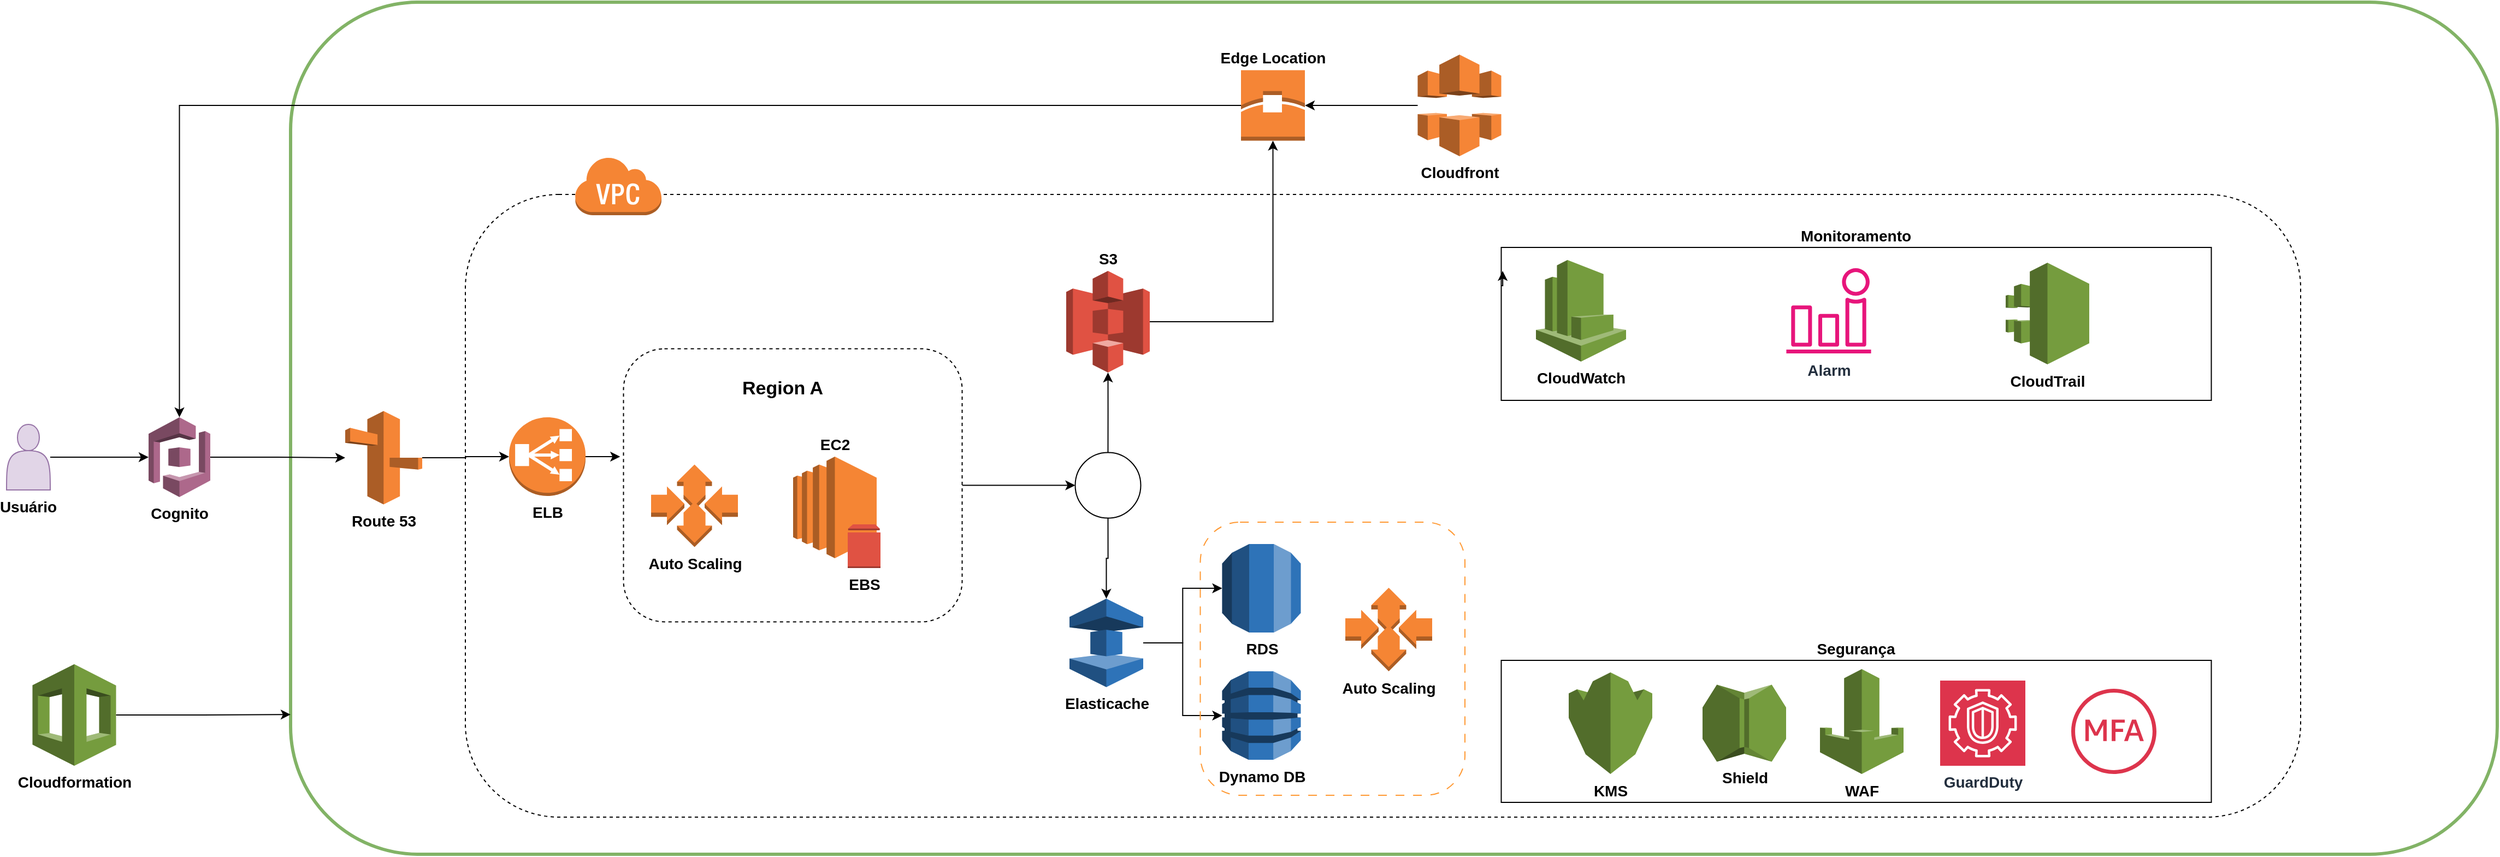 <mxfile version="24.7.17">
  <diagram name="Página-1" id="RxiMuzo80x31uVPLmHSr">
    <mxGraphModel dx="3409" dy="868" grid="1" gridSize="10" guides="1" tooltips="1" connect="1" arrows="1" fold="1" page="1" pageScale="1" pageWidth="1169" pageHeight="827" math="0" shadow="0">
      <root>
        <mxCell id="0" />
        <mxCell id="1" parent="0" />
        <mxCell id="0l3fb_4aUZCiNyScdJ1j-4" value="" style="rounded=1;whiteSpace=wrap;html=1;fillColor=none;strokeColor=#82b366;strokeWidth=3;" parent="1" vertex="1">
          <mxGeometry x="-870" y="24" width="2020" height="780" as="geometry" />
        </mxCell>
        <mxCell id="0l3fb_4aUZCiNyScdJ1j-86" value="" style="edgeStyle=orthogonalEdgeStyle;rounded=0;orthogonalLoop=1;jettySize=auto;html=1;" parent="1" source="0l3fb_4aUZCiNyScdJ1j-1" target="0l3fb_4aUZCiNyScdJ1j-2" edge="1">
          <mxGeometry relative="1" as="geometry" />
        </mxCell>
        <mxCell id="0l3fb_4aUZCiNyScdJ1j-1" value="&lt;b&gt;&lt;font style=&quot;font-size: 14px;&quot;&gt;Usuário&lt;/font&gt;&lt;/b&gt;" style="shape=actor;whiteSpace=wrap;html=1;fillColor=#e1d5e7;strokeColor=#9673a6;labelPosition=center;verticalLabelPosition=bottom;align=center;verticalAlign=top;" parent="1" vertex="1">
          <mxGeometry x="-1130" y="410.5" width="40" height="60" as="geometry" />
        </mxCell>
        <mxCell id="0l3fb_4aUZCiNyScdJ1j-11" value="" style="edgeStyle=orthogonalEdgeStyle;rounded=0;orthogonalLoop=1;jettySize=auto;html=1;" parent="1" source="0l3fb_4aUZCiNyScdJ1j-2" target="0l3fb_4aUZCiNyScdJ1j-10" edge="1">
          <mxGeometry relative="1" as="geometry" />
        </mxCell>
        <mxCell id="0l3fb_4aUZCiNyScdJ1j-2" value="&lt;b&gt;&lt;font style=&quot;font-size: 14px;&quot;&gt;Cognito&lt;/font&gt;&lt;/b&gt;" style="outlineConnect=0;dashed=0;verticalLabelPosition=bottom;verticalAlign=top;align=center;html=1;shape=mxgraph.aws3.cognito;fillColor=#AD688B;gradientColor=none;labelPosition=center;" parent="1" vertex="1">
          <mxGeometry x="-1000" y="404" width="56.5" height="73" as="geometry" />
        </mxCell>
        <mxCell id="0l3fb_4aUZCiNyScdJ1j-8" value="" style="rounded=1;whiteSpace=wrap;html=1;strokeColor=default;dashed=1;" parent="1" vertex="1">
          <mxGeometry x="-710" y="200" width="1680" height="570" as="geometry" />
        </mxCell>
        <mxCell id="0l3fb_4aUZCiNyScdJ1j-9" value="" style="outlineConnect=0;dashed=0;verticalLabelPosition=bottom;verticalAlign=top;align=center;html=1;shape=mxgraph.aws3.virtual_private_cloud;fillColor=#F58534;gradientColor=none;" parent="1" vertex="1">
          <mxGeometry x="-610" y="165" width="79.5" height="54" as="geometry" />
        </mxCell>
        <mxCell id="KC0CEyHyilvrYUhQapxG-1" value="" style="edgeStyle=orthogonalEdgeStyle;rounded=0;orthogonalLoop=1;jettySize=auto;html=1;" edge="1" parent="1" source="0l3fb_4aUZCiNyScdJ1j-10" target="0l3fb_4aUZCiNyScdJ1j-12">
          <mxGeometry relative="1" as="geometry" />
        </mxCell>
        <mxCell id="0l3fb_4aUZCiNyScdJ1j-10" value="&lt;b&gt;&lt;font style=&quot;font-size: 14px;&quot;&gt;Route 53&lt;/font&gt;&lt;/b&gt;" style="outlineConnect=0;dashed=0;verticalLabelPosition=bottom;verticalAlign=top;align=center;html=1;shape=mxgraph.aws3.route_53;fillColor=#F58536;gradientColor=none;" parent="1" vertex="1">
          <mxGeometry x="-820" y="398.25" width="70.5" height="85.5" as="geometry" />
        </mxCell>
        <mxCell id="0l3fb_4aUZCiNyScdJ1j-28" value="&lt;font style=&quot;font-size: 14px;&quot;&gt;&lt;b&gt;Cloudformation&lt;/b&gt;&lt;/font&gt;" style="outlineConnect=0;dashed=0;verticalLabelPosition=bottom;verticalAlign=top;align=center;html=1;shape=mxgraph.aws3.cloudformation;fillColor=#759C3E;gradientColor=none;" parent="1" vertex="1">
          <mxGeometry x="-1106.25" y="630" width="76.5" height="93" as="geometry" />
        </mxCell>
        <mxCell id="0l3fb_4aUZCiNyScdJ1j-31" value="&lt;font style=&quot;font-size: 14px;&quot;&gt;&lt;b&gt;S3&lt;/b&gt;&lt;/font&gt;" style="outlineConnect=0;dashed=0;verticalLabelPosition=top;verticalAlign=bottom;align=center;html=1;shape=mxgraph.aws3.s3;fillColor=#E05243;gradientColor=none;labelPosition=center;" parent="1" vertex="1">
          <mxGeometry x="-160" y="270" width="76.5" height="93" as="geometry" />
        </mxCell>
        <mxCell id="0l3fb_4aUZCiNyScdJ1j-41" style="edgeStyle=orthogonalEdgeStyle;rounded=0;orthogonalLoop=1;jettySize=auto;html=1;" parent="1" source="0l3fb_4aUZCiNyScdJ1j-38" target="0l3fb_4aUZCiNyScdJ1j-2" edge="1">
          <mxGeometry relative="1" as="geometry" />
        </mxCell>
        <mxCell id="0l3fb_4aUZCiNyScdJ1j-38" value="&lt;font style=&quot;font-size: 14px;&quot;&gt;&lt;b&gt;Edge Location&lt;/b&gt;&lt;/font&gt;" style="outlineConnect=0;dashed=0;verticalLabelPosition=top;verticalAlign=bottom;align=center;html=1;shape=mxgraph.aws3.edge_location;fillColor=#F58536;gradientColor=none;labelPosition=center;" parent="1" vertex="1">
          <mxGeometry y="86.25" width="58.5" height="64.5" as="geometry" />
        </mxCell>
        <mxCell id="0l3fb_4aUZCiNyScdJ1j-45" style="edgeStyle=orthogonalEdgeStyle;rounded=0;orthogonalLoop=1;jettySize=auto;html=1;entryX=0;entryY=0.836;entryDx=0;entryDy=0;entryPerimeter=0;" parent="1" source="0l3fb_4aUZCiNyScdJ1j-28" target="0l3fb_4aUZCiNyScdJ1j-4" edge="1">
          <mxGeometry relative="1" as="geometry" />
        </mxCell>
        <mxCell id="0l3fb_4aUZCiNyScdJ1j-47" style="edgeStyle=orthogonalEdgeStyle;rounded=0;orthogonalLoop=1;jettySize=auto;html=1;" parent="1" source="0l3fb_4aUZCiNyScdJ1j-46" target="0l3fb_4aUZCiNyScdJ1j-38" edge="1">
          <mxGeometry relative="1" as="geometry" />
        </mxCell>
        <mxCell id="0l3fb_4aUZCiNyScdJ1j-46" value="&lt;b&gt;&lt;font style=&quot;font-size: 14px;&quot;&gt;Cloudfront&lt;/font&gt;&lt;/b&gt;" style="outlineConnect=0;dashed=0;verticalLabelPosition=bottom;verticalAlign=top;align=center;html=1;shape=mxgraph.aws3.cloudfront;fillColor=#F58536;gradientColor=none;" parent="1" vertex="1">
          <mxGeometry x="161.75" y="72" width="76.5" height="93" as="geometry" />
        </mxCell>
        <mxCell id="KC0CEyHyilvrYUhQapxG-10" value="" style="edgeStyle=orthogonalEdgeStyle;rounded=0;orthogonalLoop=1;jettySize=auto;html=1;" edge="1" parent="1" source="0l3fb_4aUZCiNyScdJ1j-53" target="0l3fb_4aUZCiNyScdJ1j-57">
          <mxGeometry relative="1" as="geometry" />
        </mxCell>
        <mxCell id="0l3fb_4aUZCiNyScdJ1j-53" value="&lt;b&gt;&lt;font style=&quot;font-size: 14px;&quot;&gt;Elasticache&lt;/font&gt;&lt;/b&gt;" style="outlineConnect=0;dashed=0;verticalLabelPosition=bottom;verticalAlign=top;align=center;html=1;shape=mxgraph.aws3.elasticache;fillColor=#2E73B8;gradientColor=none;" parent="1" vertex="1">
          <mxGeometry x="-157" y="570" width="67.5" height="81" as="geometry" />
        </mxCell>
        <mxCell id="0l3fb_4aUZCiNyScdJ1j-67" value="&lt;b&gt;&lt;font style=&quot;font-size: 14px;&quot;&gt;Segurança&lt;/font&gt;&lt;/b&gt;" style="rounded=0;whiteSpace=wrap;html=1;labelPosition=center;verticalLabelPosition=top;align=center;verticalAlign=bottom;" parent="1" vertex="1">
          <mxGeometry x="238.25" y="626.5" width="650" height="130" as="geometry" />
        </mxCell>
        <mxCell id="0l3fb_4aUZCiNyScdJ1j-68" value="&lt;b&gt;&lt;font style=&quot;font-size: 14px;&quot;&gt;Monitoramento&lt;/font&gt;&lt;/b&gt;" style="rounded=0;whiteSpace=wrap;html=1;labelPosition=center;verticalLabelPosition=top;align=center;verticalAlign=bottom;" parent="1" vertex="1">
          <mxGeometry x="238.25" y="248.5" width="650" height="140" as="geometry" />
        </mxCell>
        <mxCell id="0l3fb_4aUZCiNyScdJ1j-69" value="" style="group" parent="1" vertex="1" connectable="0">
          <mxGeometry x="-37.25" y="500" width="242.25" height="250" as="geometry" />
        </mxCell>
        <mxCell id="0l3fb_4aUZCiNyScdJ1j-60" value="" style="rounded=1;whiteSpace=wrap;html=1;dashed=1;dashPattern=8 8;strokeColor=#FF9933;fillColor=none;" parent="0l3fb_4aUZCiNyScdJ1j-69" vertex="1">
          <mxGeometry width="242.25" height="250" as="geometry" />
        </mxCell>
        <mxCell id="0l3fb_4aUZCiNyScdJ1j-61" value="&lt;b&gt;&lt;font style=&quot;font-size: 14px;&quot;&gt;Auto Scaling&lt;/font&gt;&lt;/b&gt;" style="outlineConnect=0;dashed=0;verticalLabelPosition=bottom;verticalAlign=top;align=center;html=1;shape=mxgraph.aws3.auto_scaling;fillColor=#F58534;gradientColor=none;" parent="0l3fb_4aUZCiNyScdJ1j-69" vertex="1">
          <mxGeometry x="132.75" y="60" width="79.5" height="76.5" as="geometry" />
        </mxCell>
        <mxCell id="0l3fb_4aUZCiNyScdJ1j-56" value="&lt;b&gt;&lt;font style=&quot;font-size: 14px;&quot;&gt;RDS&lt;/font&gt;&lt;/b&gt;" style="outlineConnect=0;dashed=0;verticalLabelPosition=bottom;verticalAlign=top;align=center;html=1;shape=mxgraph.aws3.rds;fillColor=#2E73B8;gradientColor=none;" parent="0l3fb_4aUZCiNyScdJ1j-69" vertex="1">
          <mxGeometry x="20" y="20" width="72" height="81" as="geometry" />
        </mxCell>
        <mxCell id="0l3fb_4aUZCiNyScdJ1j-57" value="&lt;b&gt;&lt;font style=&quot;font-size: 14px;&quot;&gt;Dynamo DB&lt;/font&gt;&lt;/b&gt;" style="outlineConnect=0;dashed=0;verticalLabelPosition=bottom;verticalAlign=top;align=center;html=1;shape=mxgraph.aws3.dynamo_db;fillColor=#2E73B8;gradientColor=none;" parent="0l3fb_4aUZCiNyScdJ1j-69" vertex="1">
          <mxGeometry x="20" y="136.5" width="72" height="81" as="geometry" />
        </mxCell>
        <mxCell id="0l3fb_4aUZCiNyScdJ1j-78" style="edgeStyle=orthogonalEdgeStyle;rounded=0;orthogonalLoop=1;jettySize=auto;html=1;entryX=0.5;entryY=1;entryDx=0;entryDy=0;entryPerimeter=0;" parent="1" source="0l3fb_4aUZCiNyScdJ1j-31" target="0l3fb_4aUZCiNyScdJ1j-38" edge="1">
          <mxGeometry relative="1" as="geometry" />
        </mxCell>
        <mxCell id="Ly3-4LEqmZqqXIqAYG30-1" value="&lt;font style=&quot;font-size: 14px;&quot;&gt;&lt;b&gt;CloudWatch&lt;/b&gt;&lt;/font&gt;" style="outlineConnect=0;dashed=0;verticalLabelPosition=bottom;verticalAlign=top;align=center;html=1;shape=mxgraph.aws3.cloudwatch;fillColor=#759C3E;gradientColor=none;" parent="1" vertex="1">
          <mxGeometry x="270" y="260" width="82.5" height="93" as="geometry" />
        </mxCell>
        <mxCell id="Ly3-4LEqmZqqXIqAYG30-2" value="&lt;font style=&quot;font-size: 14px;&quot;&gt;&lt;b&gt;Alarm&lt;/b&gt;&lt;/font&gt;" style="sketch=0;outlineConnect=0;fontColor=#232F3E;gradientColor=none;fillColor=#E7157B;strokeColor=none;dashed=0;verticalLabelPosition=bottom;verticalAlign=top;align=center;html=1;fontSize=12;fontStyle=0;aspect=fixed;pointerEvents=1;shape=mxgraph.aws4.alarm;" parent="1" vertex="1">
          <mxGeometry x="499" y="267.5" width="78" height="78" as="geometry" />
        </mxCell>
        <mxCell id="Ly3-4LEqmZqqXIqAYG30-4" value="&lt;b&gt;&lt;font style=&quot;font-size: 14px;&quot;&gt;CloudTrail&lt;/font&gt;&lt;/b&gt;" style="outlineConnect=0;dashed=0;verticalLabelPosition=bottom;verticalAlign=top;align=center;html=1;shape=mxgraph.aws3.cloudtrail;fillColor=#759C3E;gradientColor=none;" parent="1" vertex="1">
          <mxGeometry x="700" y="262.5" width="76.5" height="93" as="geometry" />
        </mxCell>
        <mxCell id="WVv-WNwBPXQA46CuhtBa-2" value="&lt;font style=&quot;font-size: 14px;&quot;&gt;&lt;b&gt;KMS&lt;/b&gt;&lt;/font&gt;" style="outlineConnect=0;dashed=0;verticalLabelPosition=bottom;verticalAlign=top;align=center;html=1;shape=mxgraph.aws3.kms;fillColor=#759C3E;gradientColor=none;" parent="1" vertex="1">
          <mxGeometry x="300" y="637.5" width="76.5" height="93" as="geometry" />
        </mxCell>
        <mxCell id="WVv-WNwBPXQA46CuhtBa-3" value="&lt;b&gt;&lt;font style=&quot;font-size: 14px;&quot;&gt;Shield&lt;/font&gt;&lt;/b&gt;" style="outlineConnect=0;dashed=0;verticalLabelPosition=bottom;verticalAlign=top;align=center;html=1;shape=mxgraph.aws3.shield;fillColor=#759C3E;gradientColor=none;" parent="1" vertex="1">
          <mxGeometry x="422.5" y="648.75" width="76.5" height="70.5" as="geometry" />
        </mxCell>
        <mxCell id="WVv-WNwBPXQA46CuhtBa-4" value="&lt;b&gt;&lt;font style=&quot;font-size: 14px;&quot;&gt;WAF&lt;/font&gt;&lt;/b&gt;" style="outlineConnect=0;dashed=0;verticalLabelPosition=bottom;verticalAlign=top;align=center;html=1;shape=mxgraph.aws3.waf;fillColor=#759C3E;gradientColor=none;" parent="1" vertex="1">
          <mxGeometry x="530" y="634.5" width="76.5" height="96" as="geometry" />
        </mxCell>
        <mxCell id="WVv-WNwBPXQA46CuhtBa-7" value="&lt;b&gt;&lt;font style=&quot;font-size: 14px;&quot;&gt;GuardDuty&lt;/font&gt;&lt;/b&gt;" style="sketch=0;points=[[0,0,0],[0.25,0,0],[0.5,0,0],[0.75,0,0],[1,0,0],[0,1,0],[0.25,1,0],[0.5,1,0],[0.75,1,0],[1,1,0],[0,0.25,0],[0,0.5,0],[0,0.75,0],[1,0.25,0],[1,0.5,0],[1,0.75,0]];outlineConnect=0;fontColor=#232F3E;fillColor=#DD344C;strokeColor=#ffffff;dashed=0;verticalLabelPosition=bottom;verticalAlign=top;align=center;html=1;fontSize=12;fontStyle=0;aspect=fixed;shape=mxgraph.aws4.resourceIcon;resIcon=mxgraph.aws4.guardduty;" parent="1" vertex="1">
          <mxGeometry x="640" y="645" width="78" height="78" as="geometry" />
        </mxCell>
        <mxCell id="WVv-WNwBPXQA46CuhtBa-9" value="" style="sketch=0;outlineConnect=0;fontColor=#232F3E;gradientColor=none;fillColor=#DD344C;strokeColor=none;dashed=0;verticalLabelPosition=bottom;verticalAlign=top;align=center;html=1;fontSize=12;fontStyle=0;aspect=fixed;pointerEvents=1;shape=mxgraph.aws4.mfa_token;" parent="1" vertex="1">
          <mxGeometry x="760" y="652.5" width="78" height="78" as="geometry" />
        </mxCell>
        <mxCell id="WVv-WNwBPXQA46CuhtBa-54" style="edgeStyle=orthogonalEdgeStyle;rounded=0;orthogonalLoop=1;jettySize=auto;html=1;" parent="1" source="WVv-WNwBPXQA46CuhtBa-13" target="WVv-WNwBPXQA46CuhtBa-51" edge="1">
          <mxGeometry relative="1" as="geometry" />
        </mxCell>
        <mxCell id="WVv-WNwBPXQA46CuhtBa-13" value="" style="rounded=1;whiteSpace=wrap;html=1;dashed=1;" parent="1" vertex="1">
          <mxGeometry x="-565.25" y="341.25" width="310" height="250" as="geometry" />
        </mxCell>
        <mxCell id="0l3fb_4aUZCiNyScdJ1j-12" value="&lt;b&gt;&lt;font style=&quot;font-size: 14px;&quot;&gt;ELB&lt;/font&gt;&lt;/b&gt;" style="outlineConnect=0;dashed=0;verticalLabelPosition=bottom;verticalAlign=top;align=center;html=1;shape=mxgraph.aws3.classic_load_balancer;fillColor=#F58534;gradientColor=none;" parent="1" vertex="1">
          <mxGeometry x="-670" y="404" width="70" height="72" as="geometry" />
        </mxCell>
        <mxCell id="WVv-WNwBPXQA46CuhtBa-24" value="" style="group" parent="1" vertex="1" connectable="0">
          <mxGeometry x="-410" y="440" width="80" height="102" as="geometry" />
        </mxCell>
        <mxCell id="WVv-WNwBPXQA46CuhtBa-19" value="&lt;b&gt;&lt;font style=&quot;font-size: 14px;&quot;&gt;EC2&lt;/font&gt;&lt;/b&gt;" style="outlineConnect=0;dashed=0;verticalLabelPosition=top;verticalAlign=bottom;align=center;html=1;shape=mxgraph.aws3.ec2;fillColor=#F58534;gradientColor=none;labelPosition=center;" parent="WVv-WNwBPXQA46CuhtBa-24" vertex="1">
          <mxGeometry width="76.5" height="93" as="geometry" />
        </mxCell>
        <mxCell id="WVv-WNwBPXQA46CuhtBa-21" value="&lt;b&gt;&lt;font style=&quot;font-size: 14px;&quot;&gt;EBS&lt;/font&gt;&lt;/b&gt;" style="outlineConnect=0;dashed=0;verticalLabelPosition=bottom;verticalAlign=top;align=center;html=1;shape=mxgraph.aws3.volume;fillColor=#E05243;gradientColor=none;" parent="WVv-WNwBPXQA46CuhtBa-24" vertex="1">
          <mxGeometry x="50" y="62" width="30" height="40" as="geometry" />
        </mxCell>
        <mxCell id="WVv-WNwBPXQA46CuhtBa-27" value="&lt;b&gt;&lt;font style=&quot;font-size: 14px;&quot;&gt;Auto Scaling&lt;/font&gt;&lt;/b&gt;" style="outlineConnect=0;dashed=0;verticalLabelPosition=bottom;verticalAlign=top;align=center;html=1;shape=mxgraph.aws3.auto_scaling;fillColor=#F58534;gradientColor=none;" parent="1" vertex="1">
          <mxGeometry x="-540" y="447.25" width="79.5" height="75.5" as="geometry" />
        </mxCell>
        <mxCell id="WVv-WNwBPXQA46CuhtBa-28" value="&lt;b&gt;&lt;font style=&quot;font-size: 17px;&quot;&gt;Region A&lt;/font&gt;&lt;/b&gt;" style="text;html=1;align=center;verticalAlign=middle;resizable=0;points=[];autosize=1;strokeColor=none;fillColor=none;" parent="1" vertex="1">
          <mxGeometry x="-470.5" y="363" width="100" height="30" as="geometry" />
        </mxCell>
        <mxCell id="WVv-WNwBPXQA46CuhtBa-52" value="" style="edgeStyle=orthogonalEdgeStyle;rounded=0;orthogonalLoop=1;jettySize=auto;html=1;" parent="1" source="WVv-WNwBPXQA46CuhtBa-51" target="0l3fb_4aUZCiNyScdJ1j-53" edge="1">
          <mxGeometry relative="1" as="geometry" />
        </mxCell>
        <mxCell id="WVv-WNwBPXQA46CuhtBa-57" value="" style="edgeStyle=orthogonalEdgeStyle;rounded=0;orthogonalLoop=1;jettySize=auto;html=1;" parent="1" source="WVv-WNwBPXQA46CuhtBa-51" target="0l3fb_4aUZCiNyScdJ1j-31" edge="1">
          <mxGeometry relative="1" as="geometry">
            <mxPoint x="-121.8" y="373" as="targetPoint" />
          </mxGeometry>
        </mxCell>
        <mxCell id="WVv-WNwBPXQA46CuhtBa-51" value="" style="ellipse;whiteSpace=wrap;html=1;aspect=fixed;" parent="1" vertex="1">
          <mxGeometry x="-151.75" y="436.25" width="60" height="60" as="geometry" />
        </mxCell>
        <mxCell id="KC0CEyHyilvrYUhQapxG-7" style="edgeStyle=orthogonalEdgeStyle;rounded=0;orthogonalLoop=1;jettySize=auto;html=1;entryX=-0.01;entryY=0.395;entryDx=0;entryDy=0;entryPerimeter=0;" edge="1" parent="1" source="0l3fb_4aUZCiNyScdJ1j-12" target="WVv-WNwBPXQA46CuhtBa-13">
          <mxGeometry relative="1" as="geometry" />
        </mxCell>
        <mxCell id="KC0CEyHyilvrYUhQapxG-8" style="edgeStyle=orthogonalEdgeStyle;rounded=0;orthogonalLoop=1;jettySize=auto;html=1;exitX=0;exitY=0.25;exitDx=0;exitDy=0;entryX=0.002;entryY=0.154;entryDx=0;entryDy=0;entryPerimeter=0;" edge="1" parent="1" source="0l3fb_4aUZCiNyScdJ1j-68" target="0l3fb_4aUZCiNyScdJ1j-68">
          <mxGeometry relative="1" as="geometry" />
        </mxCell>
        <mxCell id="KC0CEyHyilvrYUhQapxG-11" style="edgeStyle=orthogonalEdgeStyle;rounded=0;orthogonalLoop=1;jettySize=auto;html=1;entryX=0;entryY=0.5;entryDx=0;entryDy=0;entryPerimeter=0;" edge="1" parent="1" source="0l3fb_4aUZCiNyScdJ1j-53" target="0l3fb_4aUZCiNyScdJ1j-56">
          <mxGeometry relative="1" as="geometry" />
        </mxCell>
      </root>
    </mxGraphModel>
  </diagram>
</mxfile>
